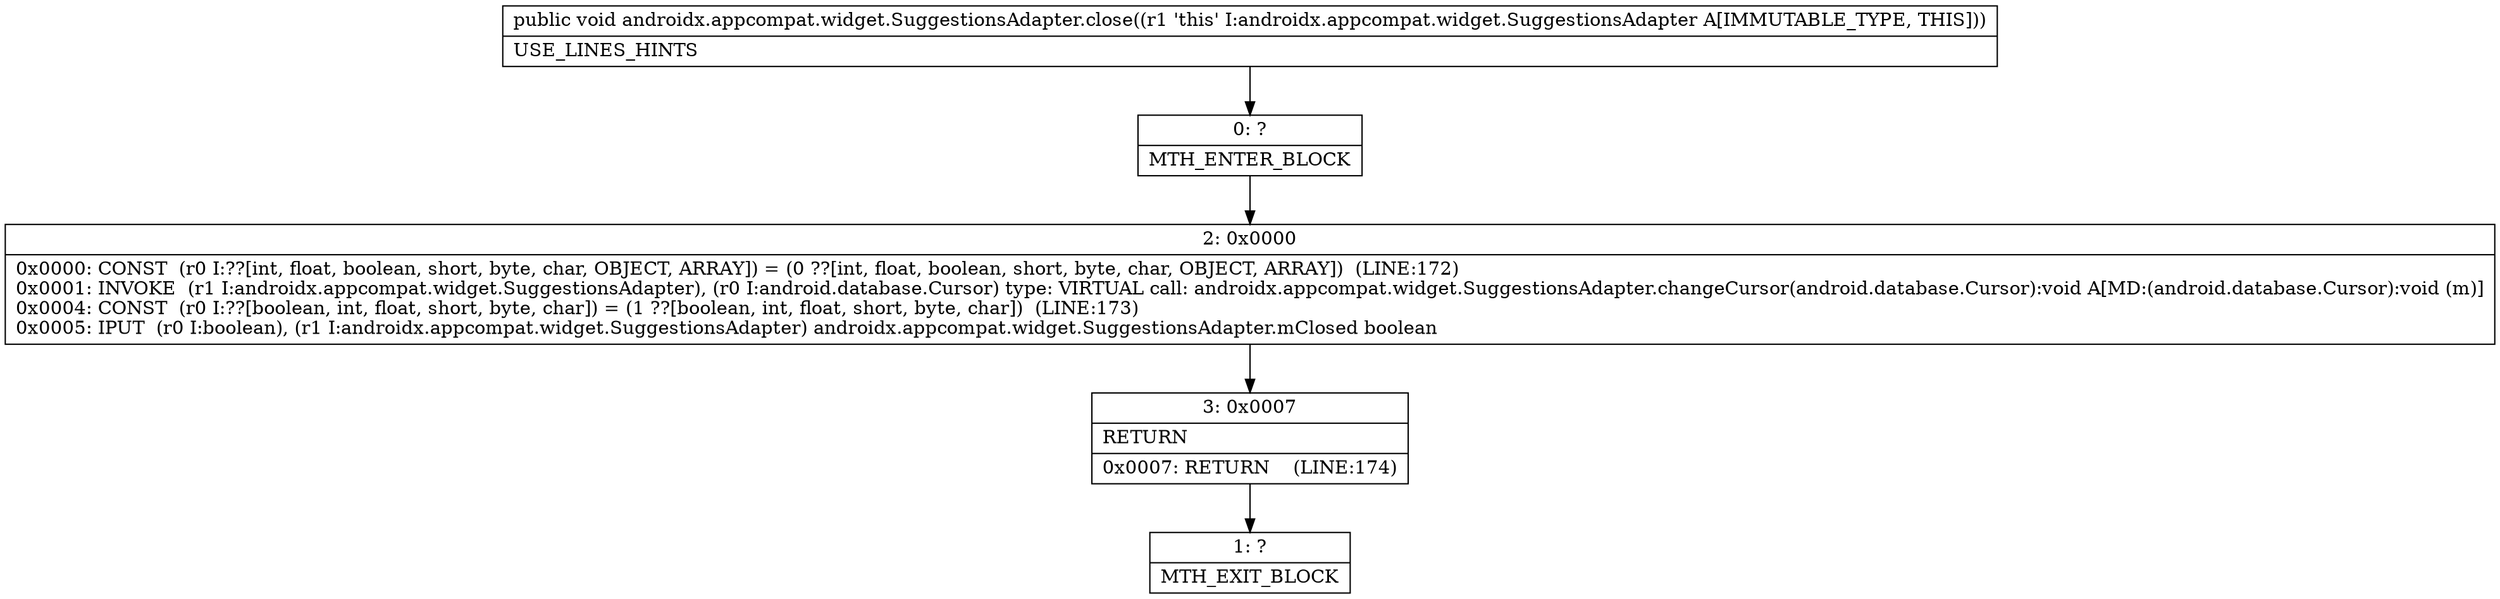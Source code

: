 digraph "CFG forandroidx.appcompat.widget.SuggestionsAdapter.close()V" {
Node_0 [shape=record,label="{0\:\ ?|MTH_ENTER_BLOCK\l}"];
Node_2 [shape=record,label="{2\:\ 0x0000|0x0000: CONST  (r0 I:??[int, float, boolean, short, byte, char, OBJECT, ARRAY]) = (0 ??[int, float, boolean, short, byte, char, OBJECT, ARRAY])  (LINE:172)\l0x0001: INVOKE  (r1 I:androidx.appcompat.widget.SuggestionsAdapter), (r0 I:android.database.Cursor) type: VIRTUAL call: androidx.appcompat.widget.SuggestionsAdapter.changeCursor(android.database.Cursor):void A[MD:(android.database.Cursor):void (m)]\l0x0004: CONST  (r0 I:??[boolean, int, float, short, byte, char]) = (1 ??[boolean, int, float, short, byte, char])  (LINE:173)\l0x0005: IPUT  (r0 I:boolean), (r1 I:androidx.appcompat.widget.SuggestionsAdapter) androidx.appcompat.widget.SuggestionsAdapter.mClosed boolean \l}"];
Node_3 [shape=record,label="{3\:\ 0x0007|RETURN\l|0x0007: RETURN    (LINE:174)\l}"];
Node_1 [shape=record,label="{1\:\ ?|MTH_EXIT_BLOCK\l}"];
MethodNode[shape=record,label="{public void androidx.appcompat.widget.SuggestionsAdapter.close((r1 'this' I:androidx.appcompat.widget.SuggestionsAdapter A[IMMUTABLE_TYPE, THIS]))  | USE_LINES_HINTS\l}"];
MethodNode -> Node_0;Node_0 -> Node_2;
Node_2 -> Node_3;
Node_3 -> Node_1;
}


